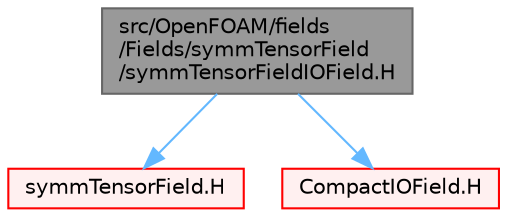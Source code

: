 digraph "src/OpenFOAM/fields/Fields/symmTensorField/symmTensorFieldIOField.H"
{
 // LATEX_PDF_SIZE
  bgcolor="transparent";
  edge [fontname=Helvetica,fontsize=10,labelfontname=Helvetica,labelfontsize=10];
  node [fontname=Helvetica,fontsize=10,shape=box,height=0.2,width=0.4];
  Node1 [id="Node000001",label="src/OpenFOAM/fields\l/Fields/symmTensorField\l/symmTensorFieldIOField.H",height=0.2,width=0.4,color="gray40", fillcolor="grey60", style="filled", fontcolor="black",tooltip=" "];
  Node1 -> Node2 [id="edge1_Node000001_Node000002",color="steelblue1",style="solid",tooltip=" "];
  Node2 [id="Node000002",label="symmTensorField.H",height=0.2,width=0.4,color="red", fillcolor="#FFF0F0", style="filled",URL="$symmTensorField_8H.html",tooltip=" "];
  Node1 -> Node180 [id="edge2_Node000001_Node000180",color="steelblue1",style="solid",tooltip=" "];
  Node180 [id="Node000180",label="CompactIOField.H",height=0.2,width=0.4,color="red", fillcolor="#FFF0F0", style="filled",URL="$CompactIOField_8H.html",tooltip=" "];
}
